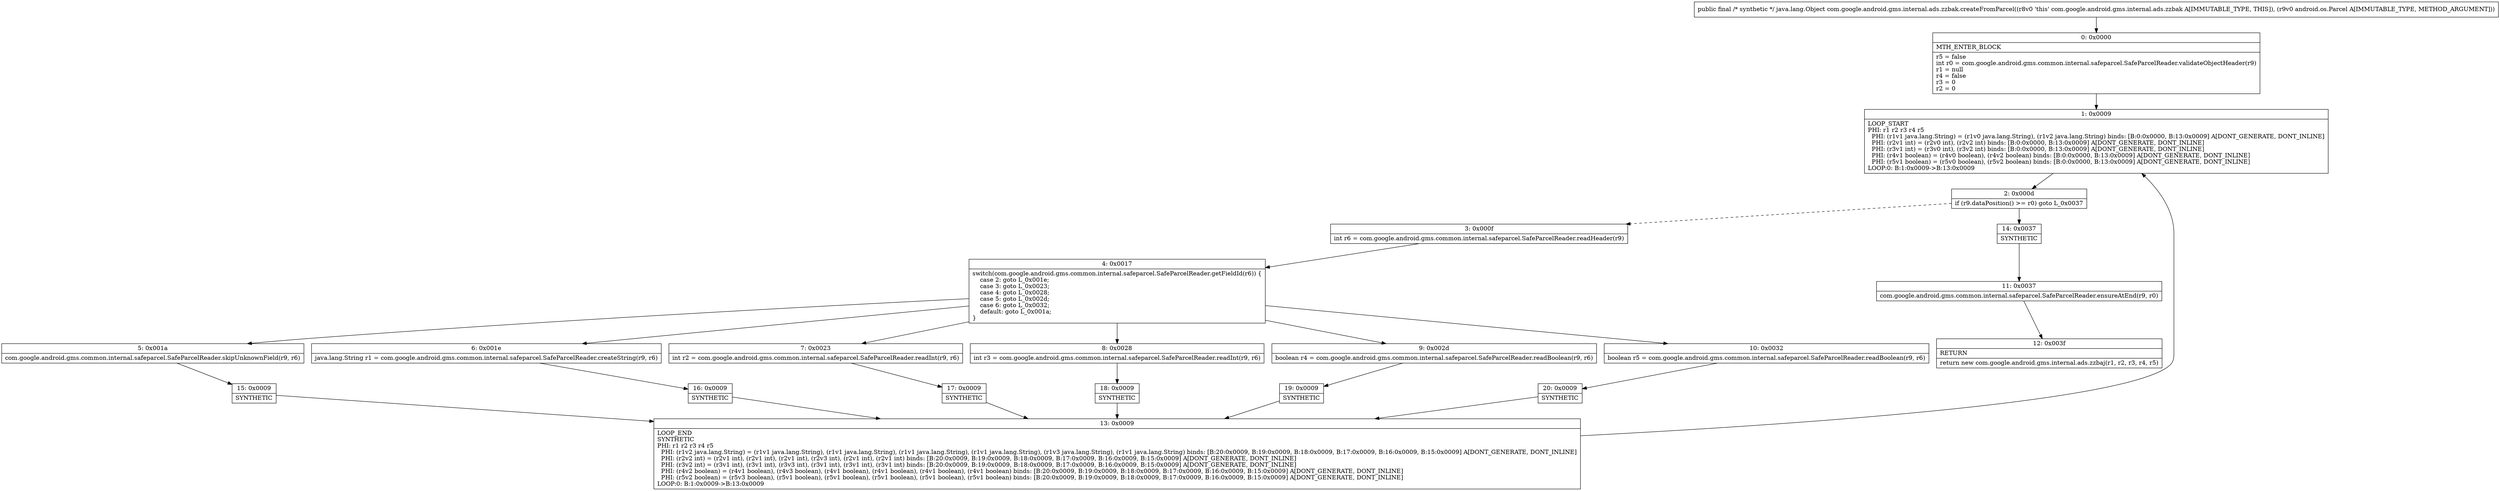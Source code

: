 digraph "CFG forcom.google.android.gms.internal.ads.zzbak.createFromParcel(Landroid\/os\/Parcel;)Ljava\/lang\/Object;" {
Node_0 [shape=record,label="{0\:\ 0x0000|MTH_ENTER_BLOCK\l|r5 = false\lint r0 = com.google.android.gms.common.internal.safeparcel.SafeParcelReader.validateObjectHeader(r9)\lr1 = null\lr4 = false\lr3 = 0\lr2 = 0\l}"];
Node_1 [shape=record,label="{1\:\ 0x0009|LOOP_START\lPHI: r1 r2 r3 r4 r5 \l  PHI: (r1v1 java.lang.String) = (r1v0 java.lang.String), (r1v2 java.lang.String) binds: [B:0:0x0000, B:13:0x0009] A[DONT_GENERATE, DONT_INLINE]\l  PHI: (r2v1 int) = (r2v0 int), (r2v2 int) binds: [B:0:0x0000, B:13:0x0009] A[DONT_GENERATE, DONT_INLINE]\l  PHI: (r3v1 int) = (r3v0 int), (r3v2 int) binds: [B:0:0x0000, B:13:0x0009] A[DONT_GENERATE, DONT_INLINE]\l  PHI: (r4v1 boolean) = (r4v0 boolean), (r4v2 boolean) binds: [B:0:0x0000, B:13:0x0009] A[DONT_GENERATE, DONT_INLINE]\l  PHI: (r5v1 boolean) = (r5v0 boolean), (r5v2 boolean) binds: [B:0:0x0000, B:13:0x0009] A[DONT_GENERATE, DONT_INLINE]\lLOOP:0: B:1:0x0009\-\>B:13:0x0009\l}"];
Node_2 [shape=record,label="{2\:\ 0x000d|if (r9.dataPosition() \>= r0) goto L_0x0037\l}"];
Node_3 [shape=record,label="{3\:\ 0x000f|int r6 = com.google.android.gms.common.internal.safeparcel.SafeParcelReader.readHeader(r9)\l}"];
Node_4 [shape=record,label="{4\:\ 0x0017|switch(com.google.android.gms.common.internal.safeparcel.SafeParcelReader.getFieldId(r6)) \{\l    case 2: goto L_0x001e;\l    case 3: goto L_0x0023;\l    case 4: goto L_0x0028;\l    case 5: goto L_0x002d;\l    case 6: goto L_0x0032;\l    default: goto L_0x001a;\l\}\l}"];
Node_5 [shape=record,label="{5\:\ 0x001a|com.google.android.gms.common.internal.safeparcel.SafeParcelReader.skipUnknownField(r9, r6)\l}"];
Node_6 [shape=record,label="{6\:\ 0x001e|java.lang.String r1 = com.google.android.gms.common.internal.safeparcel.SafeParcelReader.createString(r9, r6)\l}"];
Node_7 [shape=record,label="{7\:\ 0x0023|int r2 = com.google.android.gms.common.internal.safeparcel.SafeParcelReader.readInt(r9, r6)\l}"];
Node_8 [shape=record,label="{8\:\ 0x0028|int r3 = com.google.android.gms.common.internal.safeparcel.SafeParcelReader.readInt(r9, r6)\l}"];
Node_9 [shape=record,label="{9\:\ 0x002d|boolean r4 = com.google.android.gms.common.internal.safeparcel.SafeParcelReader.readBoolean(r9, r6)\l}"];
Node_10 [shape=record,label="{10\:\ 0x0032|boolean r5 = com.google.android.gms.common.internal.safeparcel.SafeParcelReader.readBoolean(r9, r6)\l}"];
Node_11 [shape=record,label="{11\:\ 0x0037|com.google.android.gms.common.internal.safeparcel.SafeParcelReader.ensureAtEnd(r9, r0)\l}"];
Node_12 [shape=record,label="{12\:\ 0x003f|RETURN\l|return new com.google.android.gms.internal.ads.zzbaj(r1, r2, r3, r4, r5)\l}"];
Node_13 [shape=record,label="{13\:\ 0x0009|LOOP_END\lSYNTHETIC\lPHI: r1 r2 r3 r4 r5 \l  PHI: (r1v2 java.lang.String) = (r1v1 java.lang.String), (r1v1 java.lang.String), (r1v1 java.lang.String), (r1v1 java.lang.String), (r1v3 java.lang.String), (r1v1 java.lang.String) binds: [B:20:0x0009, B:19:0x0009, B:18:0x0009, B:17:0x0009, B:16:0x0009, B:15:0x0009] A[DONT_GENERATE, DONT_INLINE]\l  PHI: (r2v2 int) = (r2v1 int), (r2v1 int), (r2v1 int), (r2v3 int), (r2v1 int), (r2v1 int) binds: [B:20:0x0009, B:19:0x0009, B:18:0x0009, B:17:0x0009, B:16:0x0009, B:15:0x0009] A[DONT_GENERATE, DONT_INLINE]\l  PHI: (r3v2 int) = (r3v1 int), (r3v1 int), (r3v3 int), (r3v1 int), (r3v1 int), (r3v1 int) binds: [B:20:0x0009, B:19:0x0009, B:18:0x0009, B:17:0x0009, B:16:0x0009, B:15:0x0009] A[DONT_GENERATE, DONT_INLINE]\l  PHI: (r4v2 boolean) = (r4v1 boolean), (r4v3 boolean), (r4v1 boolean), (r4v1 boolean), (r4v1 boolean), (r4v1 boolean) binds: [B:20:0x0009, B:19:0x0009, B:18:0x0009, B:17:0x0009, B:16:0x0009, B:15:0x0009] A[DONT_GENERATE, DONT_INLINE]\l  PHI: (r5v2 boolean) = (r5v3 boolean), (r5v1 boolean), (r5v1 boolean), (r5v1 boolean), (r5v1 boolean), (r5v1 boolean) binds: [B:20:0x0009, B:19:0x0009, B:18:0x0009, B:17:0x0009, B:16:0x0009, B:15:0x0009] A[DONT_GENERATE, DONT_INLINE]\lLOOP:0: B:1:0x0009\-\>B:13:0x0009\l}"];
Node_14 [shape=record,label="{14\:\ 0x0037|SYNTHETIC\l}"];
Node_15 [shape=record,label="{15\:\ 0x0009|SYNTHETIC\l}"];
Node_16 [shape=record,label="{16\:\ 0x0009|SYNTHETIC\l}"];
Node_17 [shape=record,label="{17\:\ 0x0009|SYNTHETIC\l}"];
Node_18 [shape=record,label="{18\:\ 0x0009|SYNTHETIC\l}"];
Node_19 [shape=record,label="{19\:\ 0x0009|SYNTHETIC\l}"];
Node_20 [shape=record,label="{20\:\ 0x0009|SYNTHETIC\l}"];
MethodNode[shape=record,label="{public final \/* synthetic *\/ java.lang.Object com.google.android.gms.internal.ads.zzbak.createFromParcel((r8v0 'this' com.google.android.gms.internal.ads.zzbak A[IMMUTABLE_TYPE, THIS]), (r9v0 android.os.Parcel A[IMMUTABLE_TYPE, METHOD_ARGUMENT])) }"];
MethodNode -> Node_0;
Node_0 -> Node_1;
Node_1 -> Node_2;
Node_2 -> Node_3[style=dashed];
Node_2 -> Node_14;
Node_3 -> Node_4;
Node_4 -> Node_5;
Node_4 -> Node_6;
Node_4 -> Node_7;
Node_4 -> Node_8;
Node_4 -> Node_9;
Node_4 -> Node_10;
Node_5 -> Node_15;
Node_6 -> Node_16;
Node_7 -> Node_17;
Node_8 -> Node_18;
Node_9 -> Node_19;
Node_10 -> Node_20;
Node_11 -> Node_12;
Node_13 -> Node_1;
Node_14 -> Node_11;
Node_15 -> Node_13;
Node_16 -> Node_13;
Node_17 -> Node_13;
Node_18 -> Node_13;
Node_19 -> Node_13;
Node_20 -> Node_13;
}

